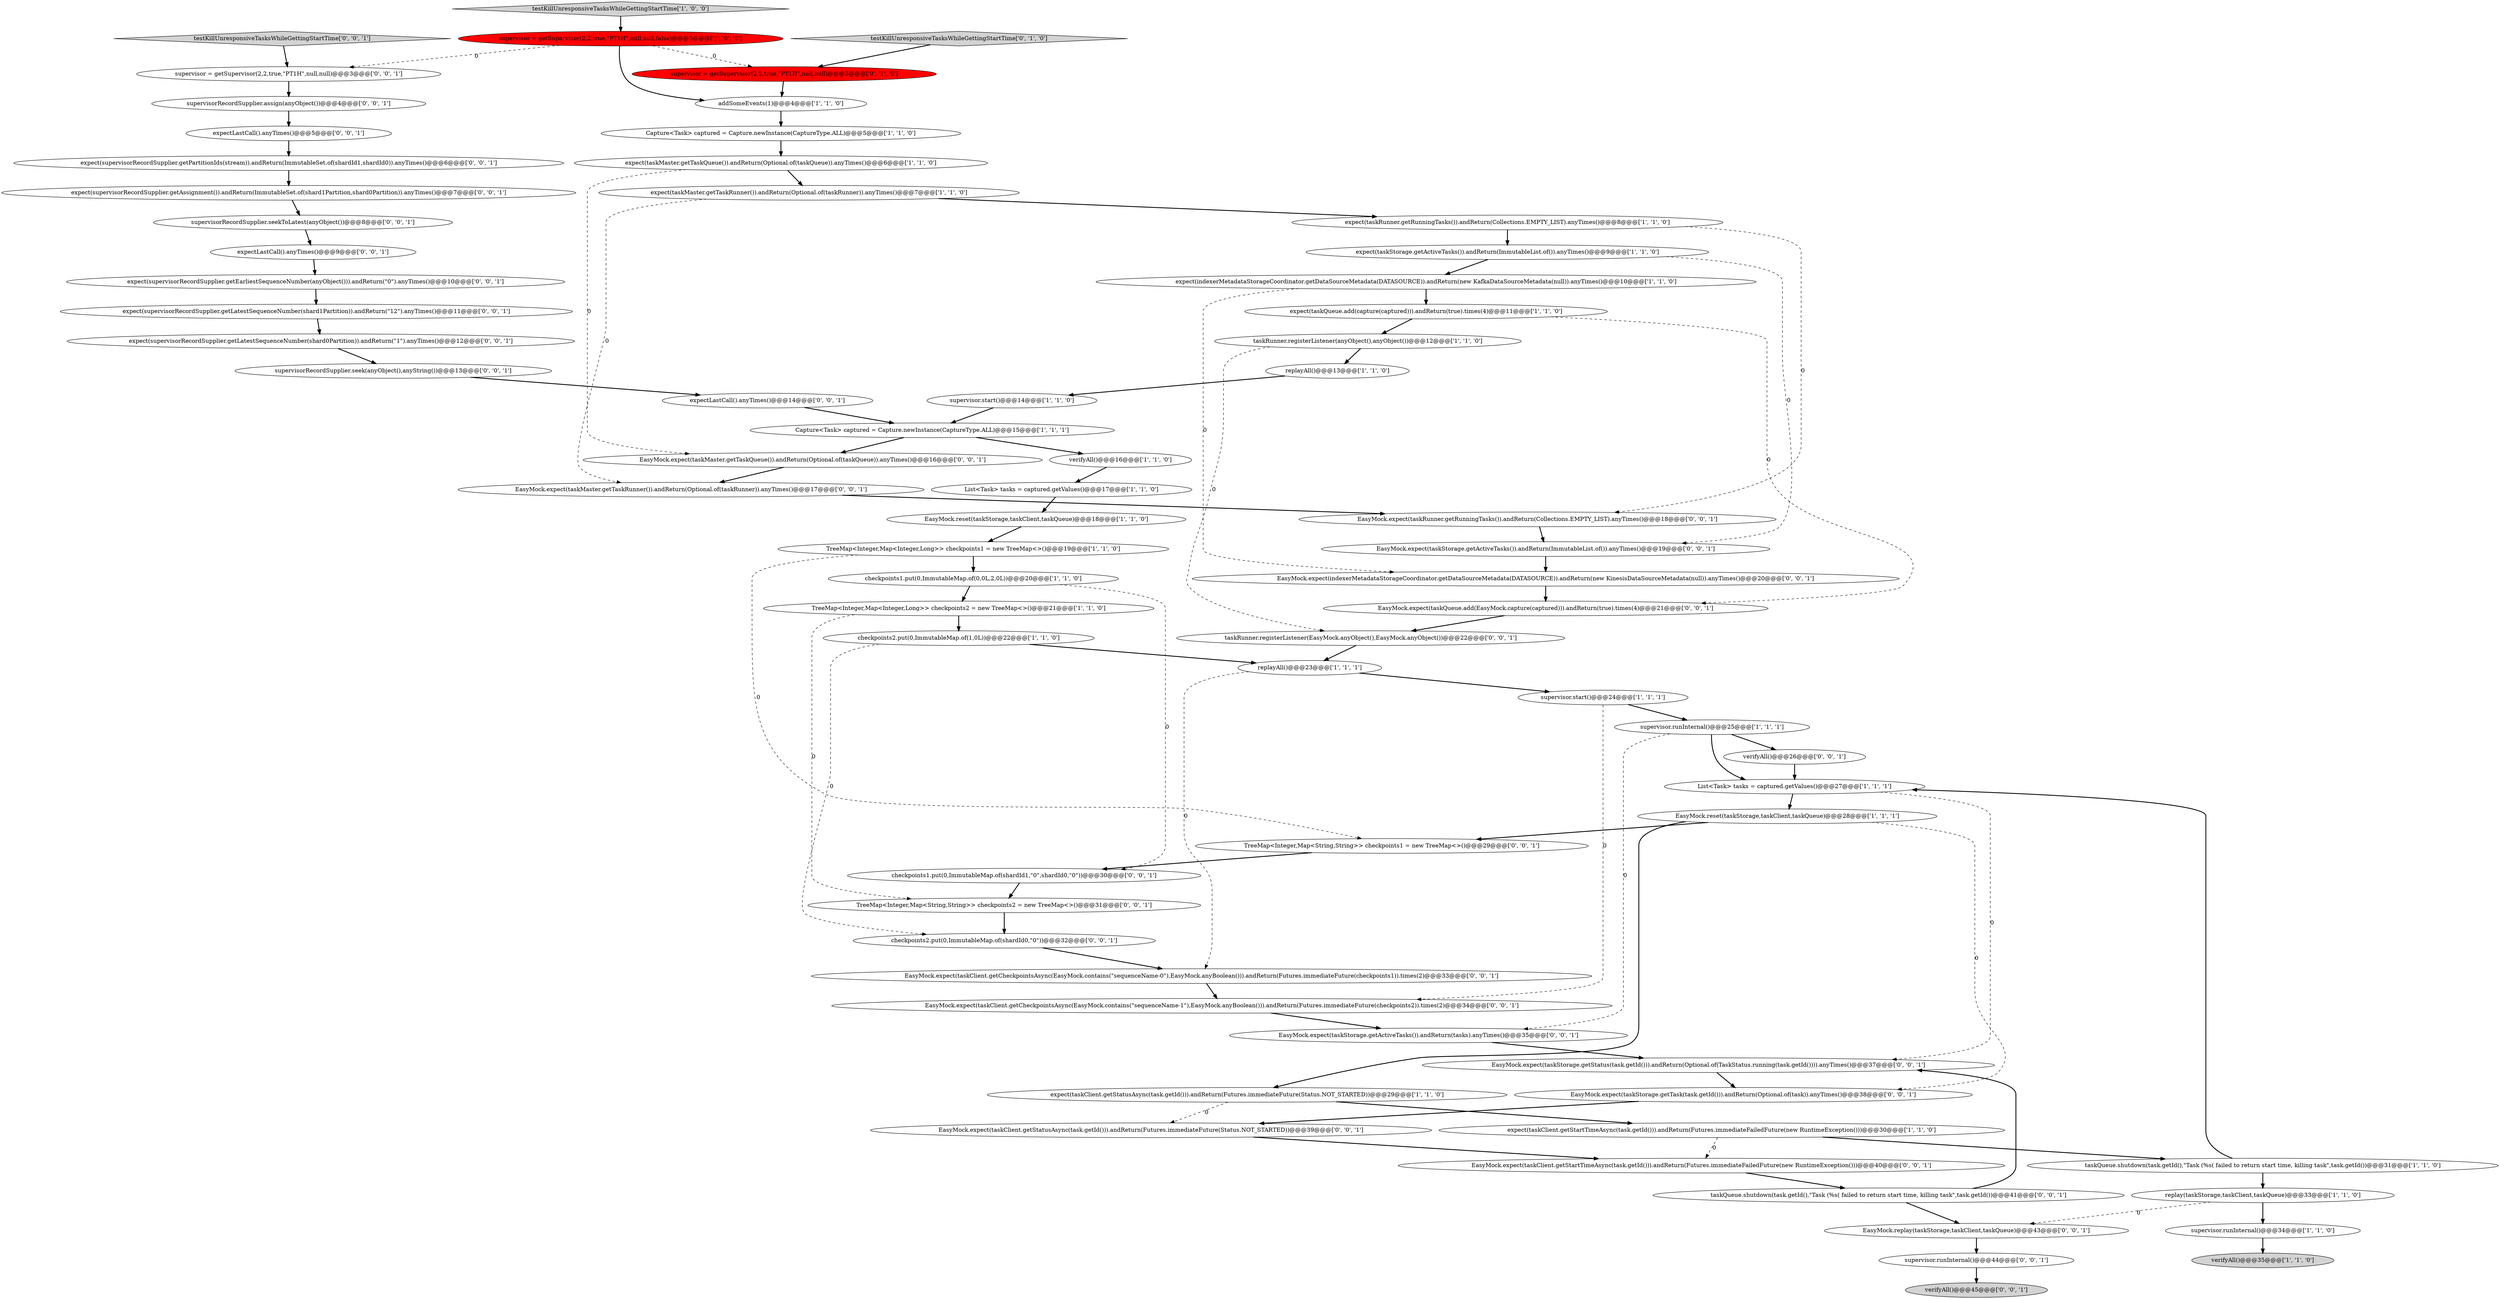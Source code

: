 digraph {
62 [style = filled, label = "expectLastCall().anyTimes()@@@9@@@['0', '0', '1']", fillcolor = white, shape = ellipse image = "AAA0AAABBB3BBB"];
40 [style = filled, label = "taskQueue.shutdown(task.getId(),\"Task (%s( failed to return start time, killing task\",task.getId())@@@41@@@['0', '0', '1']", fillcolor = white, shape = ellipse image = "AAA0AAABBB3BBB"];
13 [style = filled, label = "expect(taskMaster.getTaskRunner()).andReturn(Optional.of(taskRunner)).anyTimes()@@@7@@@['1', '1', '0']", fillcolor = white, shape = ellipse image = "AAA0AAABBB1BBB"];
14 [style = filled, label = "testKillUnresponsiveTasksWhileGettingStartTime['1', '0', '0']", fillcolor = lightgray, shape = diamond image = "AAA0AAABBB1BBB"];
22 [style = filled, label = "supervisor.runInternal()@@@34@@@['1', '1', '0']", fillcolor = white, shape = ellipse image = "AAA0AAABBB1BBB"];
2 [style = filled, label = "expect(taskRunner.getRunningTasks()).andReturn(Collections.EMPTY_LIST).anyTimes()@@@8@@@['1', '1', '0']", fillcolor = white, shape = ellipse image = "AAA0AAABBB1BBB"];
43 [style = filled, label = "expect(supervisorRecordSupplier.getPartitionIds(stream)).andReturn(ImmutableSet.of(shardId1,shardId0)).anyTimes()@@@6@@@['0', '0', '1']", fillcolor = white, shape = ellipse image = "AAA0AAABBB3BBB"];
51 [style = filled, label = "EasyMock.expect(taskStorage.getActiveTasks()).andReturn(tasks).anyTimes()@@@35@@@['0', '0', '1']", fillcolor = white, shape = ellipse image = "AAA0AAABBB3BBB"];
24 [style = filled, label = "TreeMap<Integer,Map<Integer,Long>> checkpoints1 = new TreeMap<>()@@@19@@@['1', '1', '0']", fillcolor = white, shape = ellipse image = "AAA0AAABBB1BBB"];
44 [style = filled, label = "checkpoints2.put(0,ImmutableMap.of(shardId0,\"0\"))@@@32@@@['0', '0', '1']", fillcolor = white, shape = ellipse image = "AAA0AAABBB3BBB"];
66 [style = filled, label = "TreeMap<Integer,Map<String,String>> checkpoints1 = new TreeMap<>()@@@29@@@['0', '0', '1']", fillcolor = white, shape = ellipse image = "AAA0AAABBB3BBB"];
60 [style = filled, label = "EasyMock.expect(taskStorage.getTask(task.getId())).andReturn(Optional.of(task)).anyTimes()@@@38@@@['0', '0', '1']", fillcolor = white, shape = ellipse image = "AAA0AAABBB3BBB"];
36 [style = filled, label = "checkpoints1.put(0,ImmutableMap.of(shardId1,\"0\",shardId0,\"0\"))@@@30@@@['0', '0', '1']", fillcolor = white, shape = ellipse image = "AAA0AAABBB3BBB"];
31 [style = filled, label = "replayAll()@@@13@@@['1', '1', '0']", fillcolor = white, shape = ellipse image = "AAA0AAABBB1BBB"];
63 [style = filled, label = "taskRunner.registerListener(EasyMock.anyObject(),EasyMock.anyObject())@@@22@@@['0', '0', '1']", fillcolor = white, shape = ellipse image = "AAA0AAABBB3BBB"];
12 [style = filled, label = "expect(taskClient.getStartTimeAsync(task.getId())).andReturn(Futures.immediateFailedFuture(new RuntimeException()))@@@30@@@['1', '1', '0']", fillcolor = white, shape = ellipse image = "AAA0AAABBB1BBB"];
29 [style = filled, label = "expect(indexerMetadataStorageCoordinator.getDataSourceMetadata(DATASOURCE)).andReturn(new KafkaDataSourceMetadata(null)).anyTimes()@@@10@@@['1', '1', '0']", fillcolor = white, shape = ellipse image = "AAA0AAABBB1BBB"];
48 [style = filled, label = "verifyAll()@@@26@@@['0', '0', '1']", fillcolor = white, shape = ellipse image = "AAA0AAABBB3BBB"];
3 [style = filled, label = "taskRunner.registerListener(anyObject(),anyObject())@@@12@@@['1', '1', '0']", fillcolor = white, shape = ellipse image = "AAA0AAABBB1BBB"];
15 [style = filled, label = "checkpoints2.put(0,ImmutableMap.of(1,0L))@@@22@@@['1', '1', '0']", fillcolor = white, shape = ellipse image = "AAA0AAABBB1BBB"];
19 [style = filled, label = "expect(taskMaster.getTaskQueue()).andReturn(Optional.of(taskQueue)).anyTimes()@@@6@@@['1', '1', '0']", fillcolor = white, shape = ellipse image = "AAA0AAABBB1BBB"];
28 [style = filled, label = "supervisor.runInternal()@@@25@@@['1', '1', '1']", fillcolor = white, shape = ellipse image = "AAA0AAABBB1BBB"];
41 [style = filled, label = "EasyMock.expect(indexerMetadataStorageCoordinator.getDataSourceMetadata(DATASOURCE)).andReturn(new KinesisDataSourceMetadata(null)).anyTimes()@@@20@@@['0', '0', '1']", fillcolor = white, shape = ellipse image = "AAA0AAABBB3BBB"];
38 [style = filled, label = "EasyMock.expect(taskMaster.getTaskRunner()).andReturn(Optional.of(taskRunner)).anyTimes()@@@17@@@['0', '0', '1']", fillcolor = white, shape = ellipse image = "AAA0AAABBB3BBB"];
52 [style = filled, label = "expectLastCall().anyTimes()@@@14@@@['0', '0', '1']", fillcolor = white, shape = ellipse image = "AAA0AAABBB3BBB"];
16 [style = filled, label = "expect(taskStorage.getActiveTasks()).andReturn(ImmutableList.of()).anyTimes()@@@9@@@['1', '1', '0']", fillcolor = white, shape = ellipse image = "AAA0AAABBB1BBB"];
57 [style = filled, label = "EasyMock.expect(taskStorage.getActiveTasks()).andReturn(ImmutableList.of()).anyTimes()@@@19@@@['0', '0', '1']", fillcolor = white, shape = ellipse image = "AAA0AAABBB3BBB"];
8 [style = filled, label = "EasyMock.reset(taskStorage,taskClient,taskQueue)@@@18@@@['1', '1', '0']", fillcolor = white, shape = ellipse image = "AAA0AAABBB1BBB"];
1 [style = filled, label = "taskQueue.shutdown(task.getId(),\"Task (%s( failed to return start time, killing task\",task.getId())@@@31@@@['1', '1', '0']", fillcolor = white, shape = ellipse image = "AAA0AAABBB1BBB"];
23 [style = filled, label = "supervisor = getSupervisor(2,2,true,\"PT1H\",null,null,false)@@@3@@@['1', '0', '0']", fillcolor = red, shape = ellipse image = "AAA1AAABBB1BBB"];
33 [style = filled, label = "testKillUnresponsiveTasksWhileGettingStartTime['0', '1', '0']", fillcolor = lightgray, shape = diamond image = "AAA0AAABBB2BBB"];
65 [style = filled, label = "supervisor.runInternal()@@@44@@@['0', '0', '1']", fillcolor = white, shape = ellipse image = "AAA0AAABBB3BBB"];
46 [style = filled, label = "EasyMock.expect(taskStorage.getStatus(task.getId())).andReturn(Optional.of(TaskStatus.running(task.getId()))).anyTimes()@@@37@@@['0', '0', '1']", fillcolor = white, shape = ellipse image = "AAA0AAABBB3BBB"];
56 [style = filled, label = "supervisorRecordSupplier.assign(anyObject())@@@4@@@['0', '0', '1']", fillcolor = white, shape = ellipse image = "AAA0AAABBB3BBB"];
11 [style = filled, label = "TreeMap<Integer,Map<Integer,Long>> checkpoints2 = new TreeMap<>()@@@21@@@['1', '1', '0']", fillcolor = white, shape = ellipse image = "AAA0AAABBB1BBB"];
30 [style = filled, label = "Capture<Task> captured = Capture.newInstance(CaptureType.ALL)@@@15@@@['1', '1', '1']", fillcolor = white, shape = ellipse image = "AAA0AAABBB1BBB"];
50 [style = filled, label = "expect(supervisorRecordSupplier.getEarliestSequenceNumber(anyObject())).andReturn(\"0\").anyTimes()@@@10@@@['0', '0', '1']", fillcolor = white, shape = ellipse image = "AAA0AAABBB3BBB"];
54 [style = filled, label = "EasyMock.expect(taskClient.getStatusAsync(task.getId())).andReturn(Futures.immediateFuture(Status.NOT_STARTED))@@@39@@@['0', '0', '1']", fillcolor = white, shape = ellipse image = "AAA0AAABBB3BBB"];
59 [style = filled, label = "supervisor = getSupervisor(2,2,true,\"PT1H\",null,null)@@@3@@@['0', '0', '1']", fillcolor = white, shape = ellipse image = "AAA0AAABBB3BBB"];
49 [style = filled, label = "EasyMock.expect(taskClient.getCheckpointsAsync(EasyMock.contains(\"sequenceName-1\"),EasyMock.anyBoolean())).andReturn(Futures.immediateFuture(checkpoints2)).times(2)@@@34@@@['0', '0', '1']", fillcolor = white, shape = ellipse image = "AAA0AAABBB3BBB"];
61 [style = filled, label = "verifyAll()@@@45@@@['0', '0', '1']", fillcolor = lightgray, shape = ellipse image = "AAA0AAABBB3BBB"];
47 [style = filled, label = "supervisorRecordSupplier.seek(anyObject(),anyString())@@@13@@@['0', '0', '1']", fillcolor = white, shape = ellipse image = "AAA0AAABBB3BBB"];
37 [style = filled, label = "EasyMock.expect(taskClient.getCheckpointsAsync(EasyMock.contains(\"sequenceName-0\"),EasyMock.anyBoolean())).andReturn(Futures.immediateFuture(checkpoints1)).times(2)@@@33@@@['0', '0', '1']", fillcolor = white, shape = ellipse image = "AAA0AAABBB3BBB"];
9 [style = filled, label = "expect(taskQueue.add(capture(captured))).andReturn(true).times(4)@@@11@@@['1', '1', '0']", fillcolor = white, shape = ellipse image = "AAA0AAABBB1BBB"];
39 [style = filled, label = "expectLastCall().anyTimes()@@@5@@@['0', '0', '1']", fillcolor = white, shape = ellipse image = "AAA0AAABBB3BBB"];
45 [style = filled, label = "expect(supervisorRecordSupplier.getLatestSequenceNumber(shard1Partition)).andReturn(\"12\").anyTimes()@@@11@@@['0', '0', '1']", fillcolor = white, shape = ellipse image = "AAA0AAABBB3BBB"];
18 [style = filled, label = "List<Task> tasks = captured.getValues()@@@27@@@['1', '1', '1']", fillcolor = white, shape = ellipse image = "AAA0AAABBB1BBB"];
42 [style = filled, label = "EasyMock.replay(taskStorage,taskClient,taskQueue)@@@43@@@['0', '0', '1']", fillcolor = white, shape = ellipse image = "AAA0AAABBB3BBB"];
64 [style = filled, label = "EasyMock.expect(taskQueue.add(EasyMock.capture(captured))).andReturn(true).times(4)@@@21@@@['0', '0', '1']", fillcolor = white, shape = ellipse image = "AAA0AAABBB3BBB"];
27 [style = filled, label = "expect(taskClient.getStatusAsync(task.getId())).andReturn(Futures.immediateFuture(Status.NOT_STARTED))@@@29@@@['1', '1', '0']", fillcolor = white, shape = ellipse image = "AAA0AAABBB1BBB"];
26 [style = filled, label = "verifyAll()@@@35@@@['1', '1', '0']", fillcolor = lightgray, shape = ellipse image = "AAA0AAABBB1BBB"];
25 [style = filled, label = "replayAll()@@@23@@@['1', '1', '1']", fillcolor = white, shape = ellipse image = "AAA0AAABBB1BBB"];
6 [style = filled, label = "checkpoints1.put(0,ImmutableMap.of(0,0L,2,0L))@@@20@@@['1', '1', '0']", fillcolor = white, shape = ellipse image = "AAA0AAABBB1BBB"];
0 [style = filled, label = "EasyMock.reset(taskStorage,taskClient,taskQueue)@@@28@@@['1', '1', '1']", fillcolor = white, shape = ellipse image = "AAA0AAABBB1BBB"];
7 [style = filled, label = "verifyAll()@@@16@@@['1', '1', '0']", fillcolor = white, shape = ellipse image = "AAA0AAABBB1BBB"];
5 [style = filled, label = "supervisor.start()@@@14@@@['1', '1', '0']", fillcolor = white, shape = ellipse image = "AAA0AAABBB1BBB"];
35 [style = filled, label = "EasyMock.expect(taskRunner.getRunningTasks()).andReturn(Collections.EMPTY_LIST).anyTimes()@@@18@@@['0', '0', '1']", fillcolor = white, shape = ellipse image = "AAA0AAABBB3BBB"];
58 [style = filled, label = "EasyMock.expect(taskMaster.getTaskQueue()).andReturn(Optional.of(taskQueue)).anyTimes()@@@16@@@['0', '0', '1']", fillcolor = white, shape = ellipse image = "AAA0AAABBB3BBB"];
67 [style = filled, label = "expect(supervisorRecordSupplier.getLatestSequenceNumber(shard0Partition)).andReturn(\"1\").anyTimes()@@@12@@@['0', '0', '1']", fillcolor = white, shape = ellipse image = "AAA0AAABBB3BBB"];
55 [style = filled, label = "EasyMock.expect(taskClient.getStartTimeAsync(task.getId())).andReturn(Futures.immediateFailedFuture(new RuntimeException()))@@@40@@@['0', '0', '1']", fillcolor = white, shape = ellipse image = "AAA0AAABBB3BBB"];
68 [style = filled, label = "testKillUnresponsiveTasksWhileGettingStartTime['0', '0', '1']", fillcolor = lightgray, shape = diamond image = "AAA0AAABBB3BBB"];
10 [style = filled, label = "List<Task> tasks = captured.getValues()@@@17@@@['1', '1', '0']", fillcolor = white, shape = ellipse image = "AAA0AAABBB1BBB"];
20 [style = filled, label = "Capture<Task> captured = Capture.newInstance(CaptureType.ALL)@@@5@@@['1', '1', '0']", fillcolor = white, shape = ellipse image = "AAA0AAABBB1BBB"];
69 [style = filled, label = "expect(supervisorRecordSupplier.getAssignment()).andReturn(ImmutableSet.of(shard1Partition,shard0Partition)).anyTimes()@@@7@@@['0', '0', '1']", fillcolor = white, shape = ellipse image = "AAA0AAABBB3BBB"];
32 [style = filled, label = "supervisor = getSupervisor(2,2,true,\"PT1H\",null,null)@@@3@@@['0', '1', '0']", fillcolor = red, shape = ellipse image = "AAA1AAABBB2BBB"];
34 [style = filled, label = "supervisorRecordSupplier.seekToLatest(anyObject())@@@8@@@['0', '0', '1']", fillcolor = white, shape = ellipse image = "AAA0AAABBB3BBB"];
4 [style = filled, label = "replay(taskStorage,taskClient,taskQueue)@@@33@@@['1', '1', '0']", fillcolor = white, shape = ellipse image = "AAA0AAABBB1BBB"];
53 [style = filled, label = "TreeMap<Integer,Map<String,String>> checkpoints2 = new TreeMap<>()@@@31@@@['0', '0', '1']", fillcolor = white, shape = ellipse image = "AAA0AAABBB3BBB"];
21 [style = filled, label = "supervisor.start()@@@24@@@['1', '1', '1']", fillcolor = white, shape = ellipse image = "AAA0AAABBB1BBB"];
17 [style = filled, label = "addSomeEvents(1)@@@4@@@['1', '1', '0']", fillcolor = white, shape = ellipse image = "AAA0AAABBB1BBB"];
54->55 [style = bold, label=""];
11->53 [style = dashed, label="0"];
37->49 [style = bold, label=""];
15->25 [style = bold, label=""];
36->53 [style = bold, label=""];
27->54 [style = dashed, label="0"];
55->40 [style = bold, label=""];
53->44 [style = bold, label=""];
49->51 [style = bold, label=""];
18->46 [style = dashed, label="0"];
57->41 [style = bold, label=""];
9->64 [style = dashed, label="0"];
21->28 [style = bold, label=""];
23->32 [style = dashed, label="0"];
0->66 [style = bold, label=""];
10->8 [style = bold, label=""];
6->36 [style = dashed, label="0"];
6->11 [style = bold, label=""];
41->64 [style = bold, label=""];
50->45 [style = bold, label=""];
66->36 [style = bold, label=""];
67->47 [style = bold, label=""];
19->58 [style = dashed, label="0"];
23->17 [style = bold, label=""];
25->37 [style = dashed, label="0"];
5->30 [style = bold, label=""];
48->18 [style = bold, label=""];
18->0 [style = bold, label=""];
25->21 [style = bold, label=""];
17->20 [style = bold, label=""];
2->16 [style = bold, label=""];
12->55 [style = dashed, label="0"];
1->4 [style = bold, label=""];
28->18 [style = bold, label=""];
27->12 [style = bold, label=""];
31->5 [style = bold, label=""];
16->29 [style = bold, label=""];
30->58 [style = bold, label=""];
23->59 [style = dashed, label="0"];
12->1 [style = bold, label=""];
35->57 [style = bold, label=""];
46->60 [style = bold, label=""];
19->13 [style = bold, label=""];
30->7 [style = bold, label=""];
34->62 [style = bold, label=""];
16->57 [style = dashed, label="0"];
43->69 [style = bold, label=""];
44->37 [style = bold, label=""];
65->61 [style = bold, label=""];
20->19 [style = bold, label=""];
59->56 [style = bold, label=""];
38->35 [style = bold, label=""];
4->22 [style = bold, label=""];
32->17 [style = bold, label=""];
8->24 [style = bold, label=""];
22->26 [style = bold, label=""];
60->54 [style = bold, label=""];
2->35 [style = dashed, label="0"];
0->60 [style = dashed, label="0"];
29->41 [style = dashed, label="0"];
13->38 [style = dashed, label="0"];
42->65 [style = bold, label=""];
28->51 [style = dashed, label="0"];
58->38 [style = bold, label=""];
63->25 [style = bold, label=""];
14->23 [style = bold, label=""];
56->39 [style = bold, label=""];
9->3 [style = bold, label=""];
33->32 [style = bold, label=""];
47->52 [style = bold, label=""];
13->2 [style = bold, label=""];
7->10 [style = bold, label=""];
3->31 [style = bold, label=""];
0->27 [style = bold, label=""];
29->9 [style = bold, label=""];
64->63 [style = bold, label=""];
39->43 [style = bold, label=""];
1->18 [style = bold, label=""];
24->66 [style = dashed, label="0"];
45->67 [style = bold, label=""];
15->44 [style = dashed, label="0"];
51->46 [style = bold, label=""];
11->15 [style = bold, label=""];
3->63 [style = dashed, label="0"];
40->46 [style = bold, label=""];
68->59 [style = bold, label=""];
4->42 [style = dashed, label="0"];
62->50 [style = bold, label=""];
28->48 [style = bold, label=""];
21->49 [style = dashed, label="0"];
24->6 [style = bold, label=""];
40->42 [style = bold, label=""];
52->30 [style = bold, label=""];
69->34 [style = bold, label=""];
}
